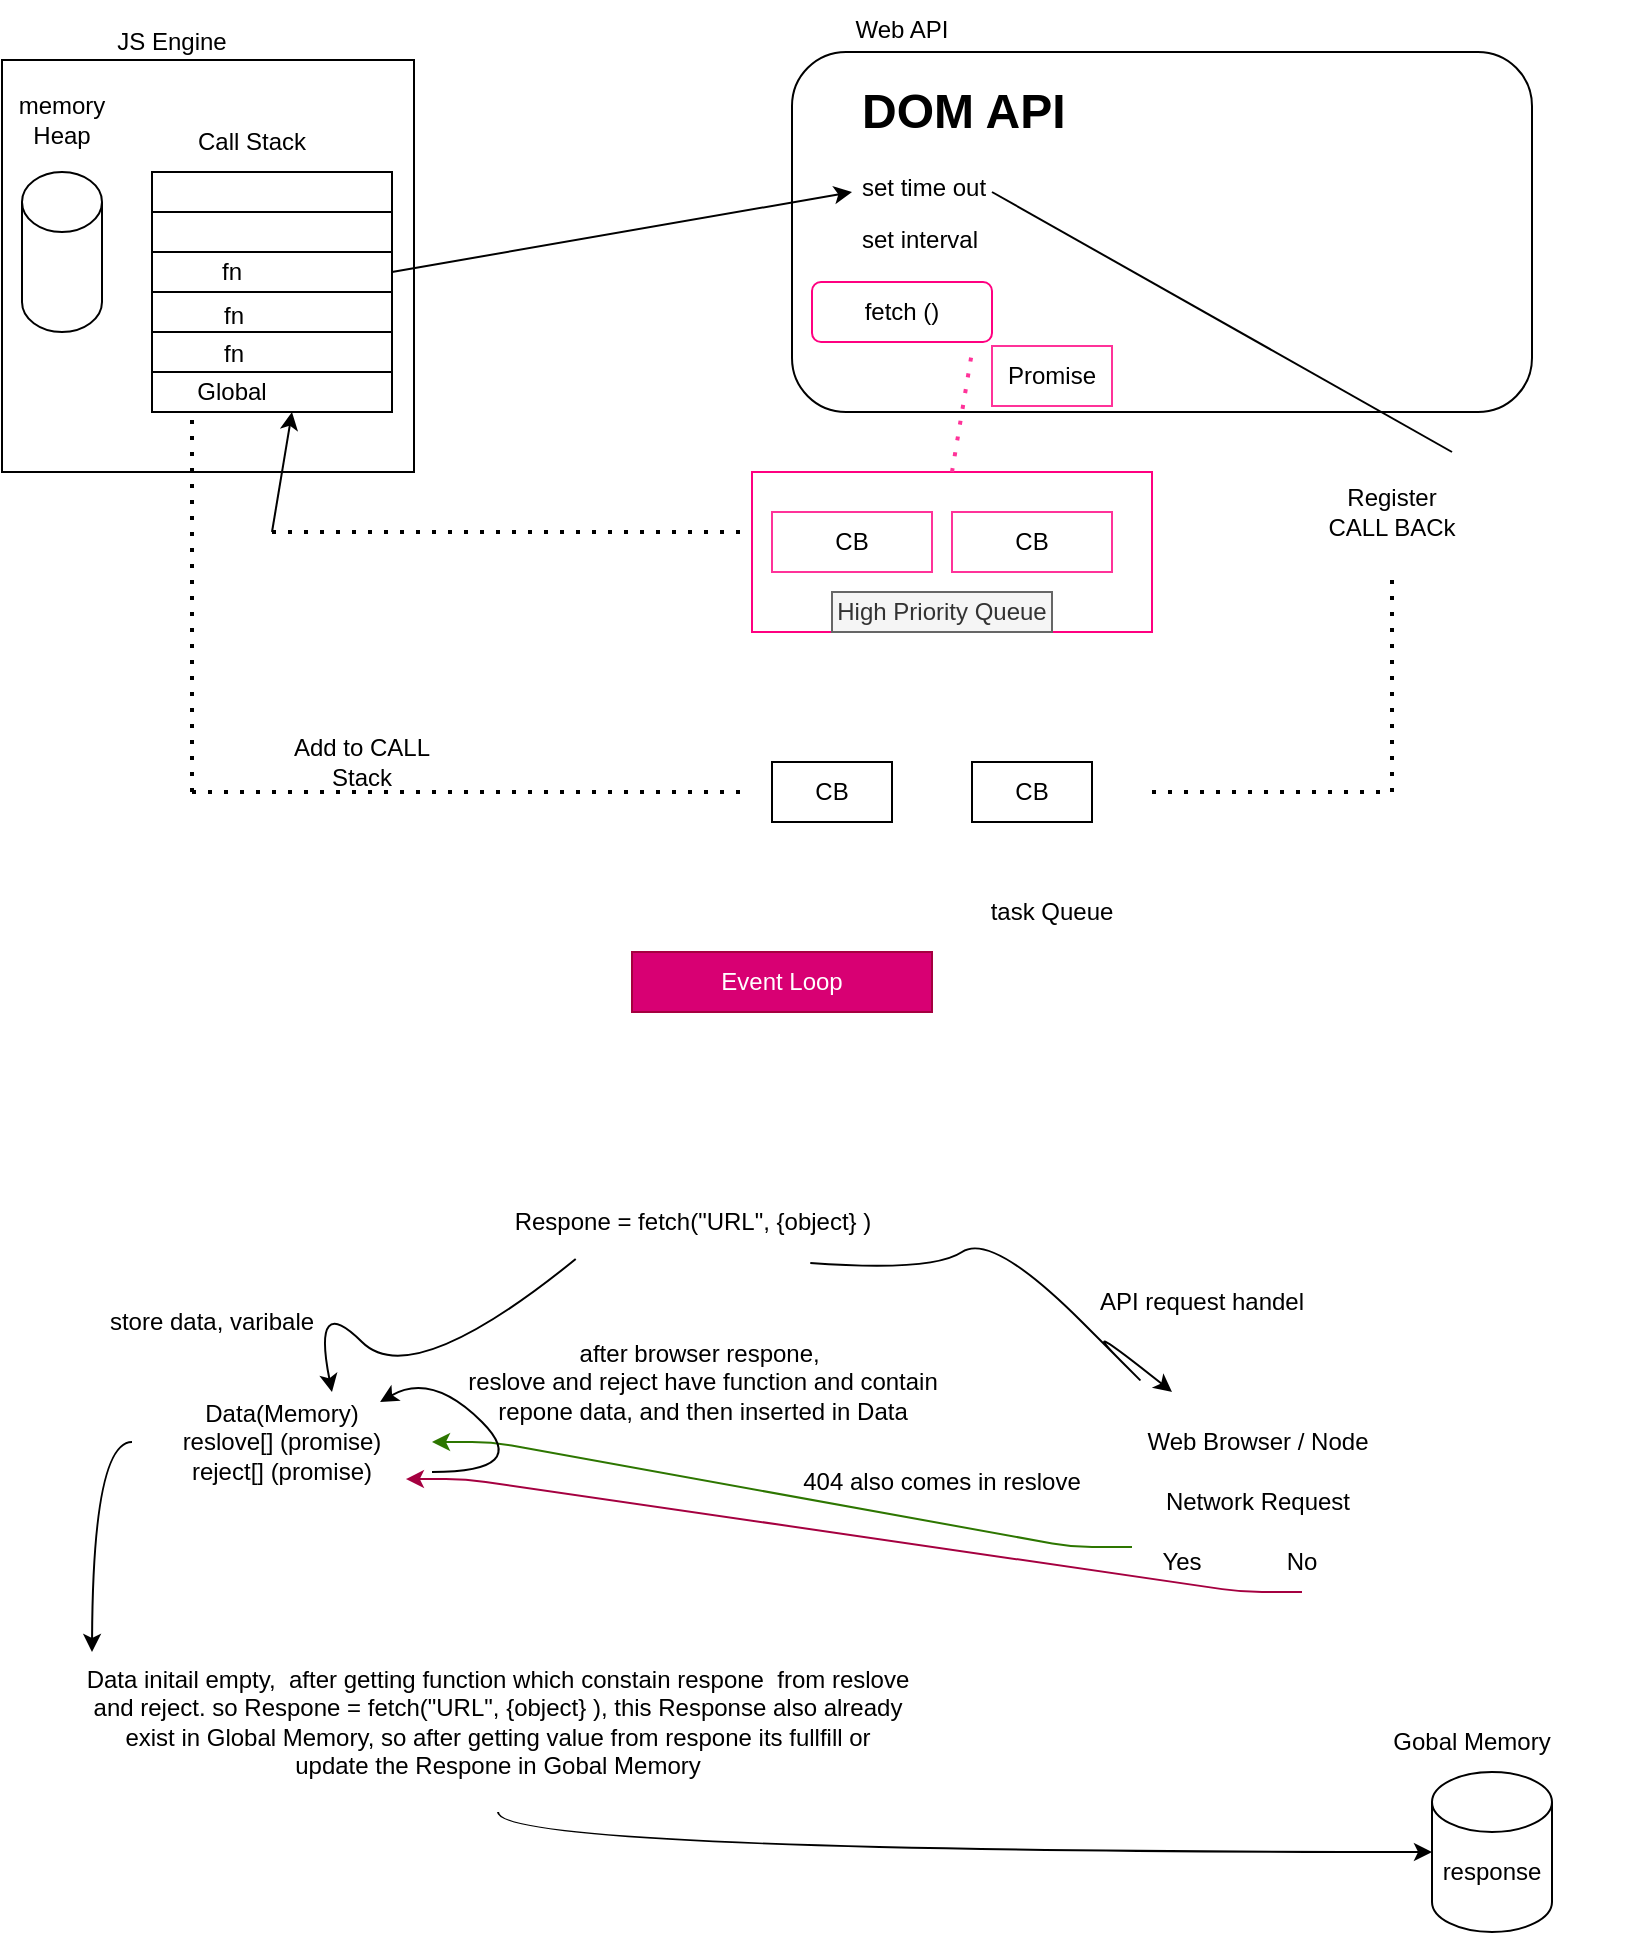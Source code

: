<mxfile>
    <diagram id="8fkYwW2botb2zwgr4h8x" name="Page-1">
        <mxGraphModel dx="1176" dy="823" grid="1" gridSize="10" guides="1" tooltips="1" connect="1" arrows="1" fold="1" page="1" pageScale="1" pageWidth="850" pageHeight="1100" math="0" shadow="0">
            <root>
                <mxCell id="0"/>
                <mxCell id="1" parent="0"/>
                <mxCell id="2" value="" style="whiteSpace=wrap;html=1;aspect=fixed;" parent="1" vertex="1">
                    <mxGeometry x="25" y="34" width="206" height="206" as="geometry"/>
                </mxCell>
                <mxCell id="3" value="JS Engine" style="text;html=1;strokeColor=none;fillColor=none;align=center;verticalAlign=middle;whiteSpace=wrap;rounded=0;" parent="1" vertex="1">
                    <mxGeometry x="80" y="10" width="60" height="30" as="geometry"/>
                </mxCell>
                <mxCell id="4" value="" style="shape=cylinder3;whiteSpace=wrap;html=1;boundedLbl=1;backgroundOutline=1;size=15;" parent="1" vertex="1">
                    <mxGeometry x="35" y="90" width="40" height="80" as="geometry"/>
                </mxCell>
                <mxCell id="5" value="memory Heap" style="text;html=1;strokeColor=none;fillColor=none;align=center;verticalAlign=middle;whiteSpace=wrap;rounded=0;" parent="1" vertex="1">
                    <mxGeometry x="25" y="49" width="60" height="30" as="geometry"/>
                </mxCell>
                <mxCell id="6" value="" style="rounded=0;whiteSpace=wrap;html=1;" parent="1" vertex="1">
                    <mxGeometry x="100" y="90" width="120" height="20" as="geometry"/>
                </mxCell>
                <mxCell id="7" value="" style="rounded=0;whiteSpace=wrap;html=1;" parent="1" vertex="1">
                    <mxGeometry x="100" y="110" width="120" height="20" as="geometry"/>
                </mxCell>
                <mxCell id="8" value="" style="rounded=0;whiteSpace=wrap;html=1;" parent="1" vertex="1">
                    <mxGeometry x="100" y="130" width="120" height="20" as="geometry"/>
                </mxCell>
                <mxCell id="9" value="" style="rounded=0;whiteSpace=wrap;html=1;" parent="1" vertex="1">
                    <mxGeometry x="100" y="150" width="120" height="20" as="geometry"/>
                </mxCell>
                <mxCell id="10" value="" style="rounded=0;whiteSpace=wrap;html=1;" parent="1" vertex="1">
                    <mxGeometry x="100" y="170" width="120" height="20" as="geometry"/>
                </mxCell>
                <mxCell id="11" value="" style="rounded=0;whiteSpace=wrap;html=1;" parent="1" vertex="1">
                    <mxGeometry x="100" y="190" width="120" height="20" as="geometry"/>
                </mxCell>
                <mxCell id="12" value="Call Stack" style="text;html=1;strokeColor=none;fillColor=none;align=center;verticalAlign=middle;whiteSpace=wrap;rounded=0;" parent="1" vertex="1">
                    <mxGeometry x="120" y="60" width="60" height="30" as="geometry"/>
                </mxCell>
                <mxCell id="14" value="" style="rounded=1;whiteSpace=wrap;html=1;" parent="1" vertex="1">
                    <mxGeometry x="420" y="30" width="370" height="180" as="geometry"/>
                </mxCell>
                <mxCell id="15" value="&lt;h1&gt;DOM API&lt;/h1&gt;&lt;p&gt;set time out&lt;/p&gt;&lt;p&gt;set interval&lt;/p&gt;&lt;p&gt;&lt;br&gt;&lt;/p&gt;" style="text;html=1;strokeColor=none;fillColor=none;spacing=5;spacingTop=-20;whiteSpace=wrap;overflow=hidden;rounded=0;" parent="1" vertex="1">
                    <mxGeometry x="450" y="40" width="190" height="120" as="geometry"/>
                </mxCell>
                <mxCell id="16" value="fetch ()" style="rounded=1;whiteSpace=wrap;html=1;strokeColor=#FF0080;" parent="1" vertex="1">
                    <mxGeometry x="430" y="145" width="90" height="30" as="geometry"/>
                </mxCell>
                <mxCell id="18" value="Register&lt;br&gt;CALL BACk" style="rounded=0;whiteSpace=wrap;html=1;strokeColor=#FFFFFF;" parent="1" vertex="1">
                    <mxGeometry x="660" y="230" width="120" height="60" as="geometry"/>
                </mxCell>
                <mxCell id="19" value="" style="endArrow=classic;html=1;entryX=0;entryY=0.5;entryDx=0;entryDy=0;exitX=1;exitY=0.5;exitDx=0;exitDy=0;" parent="1" source="8" target="15" edge="1">
                    <mxGeometry width="50" height="50" relative="1" as="geometry">
                        <mxPoint x="390" y="280" as="sourcePoint"/>
                        <mxPoint x="440" y="230" as="targetPoint"/>
                    </mxGeometry>
                </mxCell>
                <mxCell id="24" value="" style="endArrow=none;html=1;entryX=0.75;entryY=0;entryDx=0;entryDy=0;" parent="1" target="18" edge="1">
                    <mxGeometry width="50" height="50" relative="1" as="geometry">
                        <mxPoint x="520" y="100" as="sourcePoint"/>
                        <mxPoint x="570" y="50" as="targetPoint"/>
                    </mxGeometry>
                </mxCell>
                <mxCell id="25" value="" style="rounded=0;whiteSpace=wrap;html=1;strokeColor=#FF0080;" parent="1" vertex="1">
                    <mxGeometry x="400" y="240" width="200" height="80" as="geometry"/>
                </mxCell>
                <mxCell id="26" value="" style="endArrow=none;dashed=1;html=1;dashPattern=1 3;strokeWidth=2;exitX=0.5;exitY=0;exitDx=0;exitDy=0;strokeColor=#FF3399;" parent="1" source="25" edge="1">
                    <mxGeometry width="50" height="50" relative="1" as="geometry">
                        <mxPoint x="460" y="230" as="sourcePoint"/>
                        <mxPoint x="510" y="180" as="targetPoint"/>
                    </mxGeometry>
                </mxCell>
                <mxCell id="27" value="Promise" style="text;html=1;align=center;verticalAlign=middle;whiteSpace=wrap;rounded=0;strokeColor=#FF3399;" parent="1" vertex="1">
                    <mxGeometry x="520" y="177" width="60" height="30" as="geometry"/>
                </mxCell>
                <mxCell id="29" value="" style="rounded=0;whiteSpace=wrap;html=1;strokeColor=#FF3399;" parent="1" vertex="1">
                    <mxGeometry x="410" y="260" width="80" height="30" as="geometry"/>
                </mxCell>
                <mxCell id="30" value="" style="rounded=0;whiteSpace=wrap;html=1;strokeColor=#FF3399;" parent="1" vertex="1">
                    <mxGeometry x="500" y="260" width="80" height="30" as="geometry"/>
                </mxCell>
                <mxCell id="31" value="CB" style="text;html=1;strokeColor=none;fillColor=none;align=center;verticalAlign=middle;whiteSpace=wrap;rounded=0;" parent="1" vertex="1">
                    <mxGeometry x="420" y="260" width="60" height="30" as="geometry"/>
                </mxCell>
                <mxCell id="32" value="CB" style="text;html=1;strokeColor=none;fillColor=none;align=center;verticalAlign=middle;whiteSpace=wrap;rounded=0;" parent="1" vertex="1">
                    <mxGeometry x="510" y="260" width="60" height="30" as="geometry"/>
                </mxCell>
                <mxCell id="33" value="" style="endArrow=none;dashed=1;html=1;dashPattern=1 3;strokeWidth=2;" parent="1" edge="1">
                    <mxGeometry width="50" height="50" relative="1" as="geometry">
                        <mxPoint x="160" y="270" as="sourcePoint"/>
                        <mxPoint x="400" y="270" as="targetPoint"/>
                    </mxGeometry>
                </mxCell>
                <mxCell id="34" value="" style="endArrow=classic;html=1;" parent="1" edge="1">
                    <mxGeometry width="50" height="50" relative="1" as="geometry">
                        <mxPoint x="160" y="270" as="sourcePoint"/>
                        <mxPoint x="170" y="210" as="targetPoint"/>
                    </mxGeometry>
                </mxCell>
                <mxCell id="35" value="High Priority Queue" style="text;html=1;align=center;verticalAlign=middle;whiteSpace=wrap;rounded=0;strokeColor=#666666;fillColor=#f5f5f5;fontColor=#333333;" parent="1" vertex="1">
                    <mxGeometry x="440" y="300" width="110" height="20" as="geometry"/>
                </mxCell>
                <mxCell id="36" value="" style="rounded=0;whiteSpace=wrap;html=1;strokeColor=#FFFFFF;" parent="1" vertex="1">
                    <mxGeometry x="400" y="360" width="200" height="80" as="geometry"/>
                </mxCell>
                <mxCell id="37" value="CB" style="text;html=1;strokeColor=default;fillColor=none;align=center;verticalAlign=middle;whiteSpace=wrap;rounded=0;" parent="1" vertex="1">
                    <mxGeometry x="410" y="385" width="60" height="30" as="geometry"/>
                </mxCell>
                <mxCell id="38" value="CB" style="text;html=1;strokeColor=default;fillColor=none;align=center;verticalAlign=middle;whiteSpace=wrap;rounded=0;" parent="1" vertex="1">
                    <mxGeometry x="510" y="385" width="60" height="30" as="geometry"/>
                </mxCell>
                <mxCell id="39" value="" style="endArrow=none;dashed=1;html=1;dashPattern=1 3;strokeWidth=2;" parent="1" edge="1">
                    <mxGeometry width="50" height="50" relative="1" as="geometry">
                        <mxPoint x="720" y="400" as="sourcePoint"/>
                        <mxPoint x="720" y="290" as="targetPoint"/>
                    </mxGeometry>
                </mxCell>
                <mxCell id="40" value="" style="endArrow=none;dashed=1;html=1;dashPattern=1 3;strokeWidth=2;exitX=1;exitY=0.5;exitDx=0;exitDy=0;" parent="1" source="36" edge="1">
                    <mxGeometry width="50" height="50" relative="1" as="geometry">
                        <mxPoint x="730" y="410" as="sourcePoint"/>
                        <mxPoint x="720" y="400" as="targetPoint"/>
                    </mxGeometry>
                </mxCell>
                <mxCell id="41" value="Web API" style="text;html=1;strokeColor=none;fillColor=none;align=center;verticalAlign=middle;whiteSpace=wrap;rounded=0;" parent="1" vertex="1">
                    <mxGeometry x="445" y="4" width="60" height="30" as="geometry"/>
                </mxCell>
                <mxCell id="42" value="" style="endArrow=none;dashed=1;html=1;dashPattern=1 3;strokeWidth=2;entryX=0;entryY=0.5;entryDx=0;entryDy=0;" parent="1" target="36" edge="1">
                    <mxGeometry width="50" height="50" relative="1" as="geometry">
                        <mxPoint x="120" y="400" as="sourcePoint"/>
                        <mxPoint x="440" y="290" as="targetPoint"/>
                    </mxGeometry>
                </mxCell>
                <mxCell id="43" value="" style="endArrow=none;dashed=1;html=1;dashPattern=1 3;strokeWidth=2;" parent="1" edge="1">
                    <mxGeometry width="50" height="50" relative="1" as="geometry">
                        <mxPoint x="120" y="400" as="sourcePoint"/>
                        <mxPoint x="120" y="210" as="targetPoint"/>
                    </mxGeometry>
                </mxCell>
                <mxCell id="44" value="Add to CALL Stack" style="text;html=1;strokeColor=none;fillColor=none;align=center;verticalAlign=middle;whiteSpace=wrap;rounded=0;" parent="1" vertex="1">
                    <mxGeometry x="160" y="370" width="90" height="30" as="geometry"/>
                </mxCell>
                <mxCell id="45" value="task Queue" style="text;html=1;strokeColor=none;fillColor=none;align=center;verticalAlign=middle;whiteSpace=wrap;rounded=0;" parent="1" vertex="1">
                    <mxGeometry x="505" y="445" width="90" height="30" as="geometry"/>
                </mxCell>
                <mxCell id="46" value="Event Loop" style="text;html=1;strokeColor=#A50040;fillColor=#d80073;align=center;verticalAlign=middle;whiteSpace=wrap;rounded=0;fontColor=#ffffff;" parent="1" vertex="1">
                    <mxGeometry x="340" y="480" width="150" height="30" as="geometry"/>
                </mxCell>
                <mxCell id="47" value="Global" style="text;html=1;strokeColor=none;fillColor=none;align=center;verticalAlign=middle;whiteSpace=wrap;rounded=0;" parent="1" vertex="1">
                    <mxGeometry x="110" y="185" width="60" height="30" as="geometry"/>
                </mxCell>
                <mxCell id="48" value="fn" style="text;html=1;strokeColor=none;fillColor=none;align=center;verticalAlign=middle;whiteSpace=wrap;rounded=0;" parent="1" vertex="1">
                    <mxGeometry x="111" y="166" width="60" height="30" as="geometry"/>
                </mxCell>
                <mxCell id="49" value="fn" style="text;html=1;strokeColor=none;fillColor=none;align=center;verticalAlign=middle;whiteSpace=wrap;rounded=0;" parent="1" vertex="1">
                    <mxGeometry x="111" y="147" width="60" height="30" as="geometry"/>
                </mxCell>
                <mxCell id="50" value="fn" style="text;html=1;strokeColor=none;fillColor=none;align=center;verticalAlign=middle;whiteSpace=wrap;rounded=0;" parent="1" vertex="1">
                    <mxGeometry x="110" y="125" width="60" height="30" as="geometry"/>
                </mxCell>
                <mxCell id="52" value="Respone = fetch(&quot;URL&quot;, {object} )" style="text;html=1;strokeColor=none;fillColor=none;align=center;verticalAlign=middle;whiteSpace=wrap;rounded=0;" vertex="1" parent="1">
                    <mxGeometry x="111" y="600" width="519" height="30" as="geometry"/>
                </mxCell>
                <mxCell id="53" value="" style="curved=1;endArrow=classic;html=1;exitX=0.387;exitY=1.117;exitDx=0;exitDy=0;exitPerimeter=0;" edge="1" parent="1" source="52">
                    <mxGeometry width="50" height="50" relative="1" as="geometry">
                        <mxPoint x="180" y="700" as="sourcePoint"/>
                        <mxPoint x="190" y="700" as="targetPoint"/>
                        <Array as="points">
                            <mxPoint x="230" y="700"/>
                            <mxPoint x="180" y="650"/>
                        </Array>
                    </mxGeometry>
                </mxCell>
                <mxCell id="55" value="" style="curved=1;endArrow=classic;html=1;exitX=0.613;exitY=1.183;exitDx=0;exitDy=0;exitPerimeter=0;" edge="1" parent="1" source="52">
                    <mxGeometry width="50" height="50" relative="1" as="geometry">
                        <mxPoint x="560" y="710" as="sourcePoint"/>
                        <mxPoint x="610" y="700" as="targetPoint"/>
                        <Array as="points">
                            <mxPoint x="490" y="640"/>
                            <mxPoint x="520" y="620"/>
                            <mxPoint x="610" y="710"/>
                            <mxPoint x="560" y="660"/>
                        </Array>
                    </mxGeometry>
                </mxCell>
                <mxCell id="63" style="edgeStyle=entityRelationEdgeStyle;html=1;exitX=0;exitY=0.25;exitDx=0;exitDy=0;fillColor=#60a917;strokeColor=#2D7600;" edge="1" parent="1" source="62" target="56">
                    <mxGeometry relative="1" as="geometry">
                        <mxPoint x="320" y="690" as="targetPoint"/>
                        <mxPoint x="520" y="790" as="sourcePoint"/>
                    </mxGeometry>
                </mxCell>
                <mxCell id="76" style="edgeStyle=orthogonalEdgeStyle;html=1;curved=1;" edge="1" parent="1" target="73">
                    <mxGeometry relative="1" as="geometry">
                        <mxPoint x="750" y="980" as="targetPoint"/>
                        <mxPoint x="273" y="910" as="sourcePoint"/>
                        <Array as="points">
                            <mxPoint x="273" y="930"/>
                        </Array>
                    </mxGeometry>
                </mxCell>
                <mxCell id="77" style="edgeStyle=orthogonalEdgeStyle;curved=1;html=1;" edge="1" parent="1" source="56">
                    <mxGeometry relative="1" as="geometry">
                        <mxPoint x="70" y="830" as="targetPoint"/>
                    </mxGeometry>
                </mxCell>
                <mxCell id="56" value="Data(Memory)&lt;br&gt;reslove[] (promise)&lt;br&gt;reject[] (promise)" style="text;html=1;strokeColor=none;fillColor=none;align=center;verticalAlign=middle;whiteSpace=wrap;rounded=0;" vertex="1" parent="1">
                    <mxGeometry x="90" y="710" width="150" height="30" as="geometry"/>
                </mxCell>
                <mxCell id="57" value="Web Browser / Node" style="text;html=1;strokeColor=none;fillColor=none;align=center;verticalAlign=middle;whiteSpace=wrap;rounded=0;" vertex="1" parent="1">
                    <mxGeometry x="558" y="710" width="190" height="30" as="geometry"/>
                </mxCell>
                <mxCell id="58" value="API request handel" style="text;html=1;align=center;verticalAlign=middle;whiteSpace=wrap;rounded=0;" vertex="1" parent="1">
                    <mxGeometry x="530" y="640" width="190" height="30" as="geometry"/>
                </mxCell>
                <mxCell id="59" value="store data, varibale" style="text;html=1;align=center;verticalAlign=middle;whiteSpace=wrap;rounded=0;" vertex="1" parent="1">
                    <mxGeometry x="35" y="650" width="190" height="30" as="geometry"/>
                </mxCell>
                <mxCell id="60" value="Network Request" style="text;html=1;strokeColor=none;fillColor=none;align=center;verticalAlign=middle;whiteSpace=wrap;rounded=0;" vertex="1" parent="1">
                    <mxGeometry x="558" y="740" width="190" height="30" as="geometry"/>
                </mxCell>
                <mxCell id="62" value="Yes" style="text;html=1;strokeColor=none;fillColor=none;align=center;verticalAlign=middle;whiteSpace=wrap;rounded=0;" vertex="1" parent="1">
                    <mxGeometry x="590" y="770" width="50" height="30" as="geometry"/>
                </mxCell>
                <mxCell id="66" value="No" style="text;html=1;strokeColor=none;fillColor=none;align=center;verticalAlign=middle;whiteSpace=wrap;rounded=0;" vertex="1" parent="1">
                    <mxGeometry x="650" y="770" width="50" height="30" as="geometry"/>
                </mxCell>
                <mxCell id="67" style="edgeStyle=entityRelationEdgeStyle;html=1;exitX=0.5;exitY=1;exitDx=0;exitDy=0;entryX=0.913;entryY=1.117;entryDx=0;entryDy=0;entryPerimeter=0;fillColor=#d80073;strokeColor=#A50040;" edge="1" parent="1" source="66" target="56">
                    <mxGeometry relative="1" as="geometry">
                        <mxPoint x="100" y="750" as="targetPoint"/>
                        <mxPoint x="585" y="862.5" as="sourcePoint"/>
                    </mxGeometry>
                </mxCell>
                <mxCell id="68" value="404 also comes in reslove" style="text;html=1;strokeColor=none;fillColor=none;align=center;verticalAlign=middle;whiteSpace=wrap;rounded=0;" vertex="1" parent="1">
                    <mxGeometry x="415" y="730" width="160" height="30" as="geometry"/>
                </mxCell>
                <mxCell id="69" value="Data initail empty,&amp;nbsp; after getting function which constain respone&amp;nbsp; from reslove and reject. so Respone = fetch(&quot;URL&quot;, {object} ), this Response also already exist in Global Memory, so after getting value from respone its fullfill or update the Respone in Gobal Memory" style="text;html=1;strokeColor=none;fillColor=none;align=center;verticalAlign=middle;whiteSpace=wrap;rounded=0;" vertex="1" parent="1">
                    <mxGeometry x="66" y="850" width="414" height="30" as="geometry"/>
                </mxCell>
                <mxCell id="70" value="" style="curved=1;endArrow=classic;html=1;entryX=0.827;entryY=-0.167;entryDx=0;entryDy=0;entryPerimeter=0;" edge="1" parent="1" target="56">
                    <mxGeometry width="50" height="50" relative="1" as="geometry">
                        <mxPoint x="240" y="740" as="sourcePoint"/>
                        <mxPoint x="290" y="690" as="targetPoint"/>
                        <Array as="points">
                            <mxPoint x="290" y="740"/>
                            <mxPoint x="240" y="690"/>
                        </Array>
                    </mxGeometry>
                </mxCell>
                <mxCell id="71" value="after browser respone,&amp;nbsp;&lt;br&gt;reslove and reject have function and contain repone data, and then inserted in Data" style="text;html=1;strokeColor=none;fillColor=none;align=center;verticalAlign=middle;whiteSpace=wrap;rounded=0;" vertex="1" parent="1">
                    <mxGeometry x="241" y="680" width="269" height="30" as="geometry"/>
                </mxCell>
                <mxCell id="73" value="" style="shape=cylinder3;whiteSpace=wrap;html=1;boundedLbl=1;backgroundOutline=1;size=15;" vertex="1" parent="1">
                    <mxGeometry x="740" y="890" width="60" height="80" as="geometry"/>
                </mxCell>
                <mxCell id="74" value="Gobal Memory" style="text;html=1;strokeColor=none;fillColor=none;align=center;verticalAlign=middle;whiteSpace=wrap;rounded=0;" vertex="1" parent="1">
                    <mxGeometry x="680" y="860" width="160" height="30" as="geometry"/>
                </mxCell>
                <mxCell id="78" value="response" style="text;html=1;strokeColor=none;fillColor=none;align=center;verticalAlign=middle;whiteSpace=wrap;rounded=0;" vertex="1" parent="1">
                    <mxGeometry x="730" y="940" width="80" as="geometry"/>
                </mxCell>
            </root>
        </mxGraphModel>
    </diagram>
</mxfile>